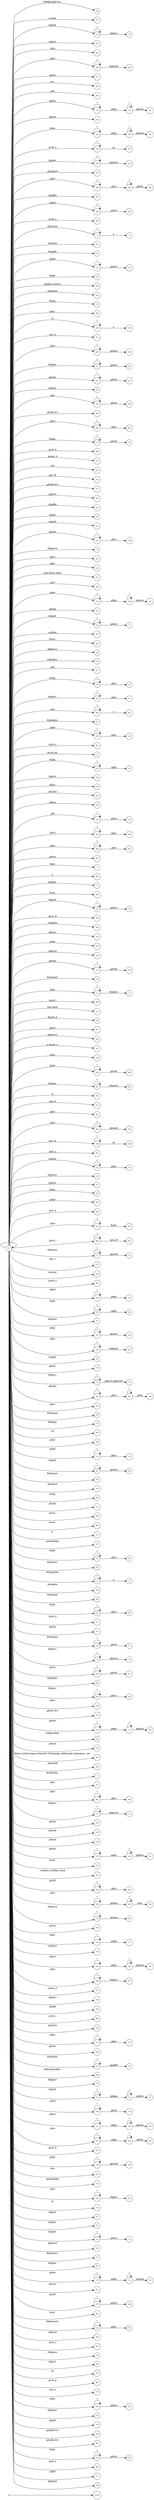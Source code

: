 digraph NFA {
  rankdir=LR;
  node [shape=circle, fontsize=10];
  __start [shape=point, label=""];
  __start -> None;
  36 [label="36"];
  317 [label="317"];
  14 [label="14"];
  15 [label="15"];
  197 [label="197"];
  293 [label="293"];
  228 [label="228"];
  151 [label="151"];
  306 [label="306"];
  265 [label="265"];
  92 [label="92"];
  113 [label="113"];
  222 [label="222"];
  122 [label="122"];
  278 [label="278"];
  123 [label="123"];
  24 [label="24"];
  190 [label="190"];
  163 [label="163"];
  179 [label="179"];
  248 [label="248"];
  203 [label="203"];
  182 [label="182"];
  238 [label="238"];
  264 [label="264"];
  3 [label="3"];
  161 [label="161"];
  82 [label="82"];
  174 [label="174"];
  10 [label="10"];
  200 [label="200"];
  241 [label="241"];
  162 [label="162"];
  27 [label="27"];
  304 [label="304"];
  9 [label="9"];
  106 [label="106"];
  271 [label="271"];
  244 [label="244"];
  61 [label="61"];
  215 [label="215"];
  38 [label="38"];
  90 [label="90"];
  167 [label="167"];
  188 [label="188"];
  199 [label="199"];
  240 [label="240"];
  111 [label="111"];
  32 [label="32"];
  288 [label="288"];
  274 [label="274"];
  292 [label="292"];
  191 [label="191"];
  138 [label="138"];
  239 [label="239"];
  216 [label="216"];
  23 [label="23"];
  276 [label="276"];
  62 [label="62"];
  96 [label="96"];
  157 [label="157"];
  183 [label="183"];
  196 [label="196"];
  142 [label="142"];
  201 [label="201"];
  225 [label="225"];
  44 [label="44"];
  147 [label="147"];
  137 [label="137"];
  76 [label="76"];
  223 [label="223"];
  221 [label="221"];
  78 [label="78"];
  29 [label="29"];
  101 [label="101"];
  266 [label="266"];
  125 [label="125"];
  130 [label="130"];
  145 [label="145"];
  185 [label="185"];
  132 [label="132"];
  13 [label="13"];
  297 [label="297"];
  16 [label="16"];
  300 [label="300"];
  307 [label="307"];
  81 [label="81"];
  83 [label="83"];
  33 [label="33"];
  217 [label="217"];
  30 [label="30"];
  214 [label="214"];
  66 [label="66"];
  260 [label="260"];
  296 [label="296"];
  57 [label="57"];
  209 [label="209"];
  218 [label="218"];
  281 [label="281"];
  2 [label="2"];
  28 [label="28"];
  195 [label="195"];
  85 [label="85"];
  107 [label="107"];
  104 [label="104"];
  148 [label="148"];
  206 [label="206"];
  94 [label="94"];
  134 [label="134"];
  205 [label="205"];
  246 [label="246"];
  252 [label="252"];
  233 [label="233"];
  7 [label="7"];
  299 [label="299"];
  11 [label="11"];
  129 [label="129"];
  308 [label="308"];
  263 [label="263"];
  18 [label="18"];
  118 [label="118"];
  290 [label="290"];
  229 [label="229"];
  109 [label="109"];
  298 [label="298"];
  152 [label="152"];
  227 [label="227"];
  143 [label="143"];
  193 [label="193"];
  80 [label="80"];
  213 [label="213"];
  54 [label="54"];
  8 [label="8"];
  17 [label="17"];
  289 [label="289"];
  311 [label="311"];
  99 [label="99"];
  207 [label="207"];
  19 [label="19"];
  144 [label="144"];
  112 [label="112"];
  115 [label="115"];
  301 [label="301"];
  146 [label="146"];
  208 [label="208"];
  235 [label="235"];
  63 [label="63"];
  291 [label="291"];
  272 [label="272"];
  261 [label="261"];
  135 [label="135"];
  242 [label="242"];
  53 [label="53"];
  108 [label="108"];
  267 [label="267"];
  20 [label="20"];
  211 [label="211"];
  42 [label="42"];
  43 [label="43"];
  88 [label="88"];
  165 [label="165"];
  245 [label="245"];
  258 [label="258"];
  269 [label="269"];
  232 [label="232"];
  286 [label="286"];
  64 [label="64"];
  77 [label="77"];
  273 [label="273"];
  316 [label="316"];
  133 [label="133"];
  302 [label="302"];
  184 [label="184"];
  89 [label="89"];
  45 [label="45"];
  141 [label="141"];
  224 [label="224"];
  34 [label="34"];
  249 [label="249"];
  154 [label="154"];
  74 [label="74"];
  175 [label="175"];
  186 [label="186"];
  255 [label="255"];
  56 [label="56"];
  55 [label="55"];
  294 [label="294"];
  256 [label="256"];
  172 [label="172"];
  25 [label="25"];
  49 [label="49"];
  120 [label="120"];
  164 [label="164"];
  243 [label="243"];
  67 [label="67"];
  117 [label="117"];
  98 [label="98"];
  212 [label="212"];
  285 [label="285"];
  69 [label="69"];
  247 [label="247"];
  0 [label="0"];
  309 [label="309"];
  312 [label="312"];
  313 [label="313"];
  91 [label="91"];
  181 [label="181"];
  40 [label="40"];
  5 [label="5"];
  159 [label="159"];
  46 [label="46"];
  95 [label="95"];
  277 [label="277"];
  153 [label="153"];
  50 [label="50"];
  72 [label="72"];
  210 [label="210"];
  84 [label="84"];
  250 [label="250"];
  21 [label="21"];
  68 [label="68"];
  254 [label="254"];
  155 [label="155"];
  116 [label="116"];
  26 [label="26"];
  35 [label="35"];
  150 [label="150"];
  31 [label="31"];
  127 [label="127"];
  100 [label="100"];
  160 [label="160"];
  177 [label="177"];
  71 [label="71"];
  1 [label="1"];
  251 [label="251"];
  262 [label="262"];
  279 [label="279"];
  70 [label="70"];
  220 [label="220"];
  219 [label="219"];
  149 [label="149"];
  156 [label="156"];
  6 [label="6"];
  187 [label="187"];
  119 [label="119"];
  173 [label="173"];
  310 [label="310"];
  102 [label="102"];
  259 [label="259"];
  234 [label="234"];
  79 [label="79"];
  303 [label="303"];
  176 [label="176"];
  51 [label="51"];
  103 [label="103"];
  128 [label="128"];
  226 [label="226"];
  270 [label="270"];
  189 [label="189"];
  198 [label="198"];
  280 [label="280"];
  158 [label="158"];
  178 [label="178"];
  166 [label="166"];
  47 [label="47"];
  58 [label="58"];
  37 [label="37"];
  73 [label="73"];
  140 [label="140"];
  22 [label="22"];
  169 [label="169"];
  131 [label="131"];
  237 [label="237"];
  284 [label="284"];
  139 [label="139"];
  295 [label="295"];
  314 [label="314"];
  230 [label="230"];
  168 [label="168"];
  315 [label="315"];
  87 [label="87"];
  41 [label="41"];
  12 [label="12"];
  192 [label="192"];
  231 [label="231"];
  97 [label="97"];
  236 [label="236"];
  60 [label="60"];
  110 [label="110"];
  124 [label="124"];
  253 [label="253"];
  257 [label="257"];
  305 [label="305"];
  52 [label="52"];
  75 [label="75"];
  194 [label="194"];
  121 [label="121"];
  282 [label="282"];
  65 [label="65"];
  86 [label="86"];
  105 [label="105"];
  283 [label="283"];
  48 [label="48"];
  275 [label="275"];
  180 [label="180"];
  126 [label="126"];
  59 [label="59"];
  114 [label="114"];
  136 [label="136"];
  204 [label="204"];
  202 [label="202"];
  93 [label="93"];
  268 [label="268"];
  287 [label="287"];
  171 [label="171"];
  4 [label="4"];
  170 [label="170"];
  39 [label="39"];
  { node [shape=doublecircle]; 1 2 4 6 7 9 10 11 13 15 17 19 21 24 26 27 29 31 33 34 35 36 37 38 39 40 41 42 43 44 45 46 48 49 51 53 54 55 56 57 58 59 60 62 64 65 67 69 71 73 75 76 78 80 81 82 83 84 85 86 87 88 90 92 94 96 97 98 99 100 101 102 103 104 105 107 109 112 115 118 121 124 127 130 133 135 136 138 140 142 143 144 145 146 147 148 149 150 151 152 153 154 155 156 157 158 159 160 161 162 163 164 165 166 168 170 171 173 175 177 179 181 183 185 188 189 191 192 193 194 195 196 197 198 199 200 201 202 203 204 206 207 209 211 212 214 216 217 219 220 221 222 223 225 227 229 231 233 236 239 241 243 245 247 250 251 252 253 254 255 256 258 260 261 263 264 265 266 267 268 269 270 271 272 273 274 275 276 277 279 280 281 282 283 284 285 287 288 289 290 291 292 293 294 295 297 298 299 300 301 302 303 304 305 306 307 308 309 310 311 312 313 314 315 316 317 }
  0 -> 0 [label="*"];
  0 -> 1 [label="#GBMPAL"];
  0 -> 2 [label="#SIvCob"];
  0 -> 3 [label="#SIvCob"];
  3 -> 3 [label="*"];
  3 -> 4 [label="a"];
  0 -> 5 [label="#WqQANb"];
  5 -> 5 [label="*"];
  5 -> 6 [label="a"];
  0 -> 7 [label="#gb"];
  0 -> 8 [label="#gb"];
  8 -> 8 [label="*"];
  8 -> 9 [label="#gbprc"];
  0 -> 10 [label="#gbb"];
  0 -> 11 [label="#gbbw"];
  0 -> 12 [label="#gbd4"];
  12 -> 12 [label="*"];
  12 -> 13 [label=".gbmc"];
  0 -> 14 [label="#gbd4"];
  14 -> 14 [label="*"];
  14 -> 15 [label=".gbmcc"];
  0 -> 16 [label="#gbd4"];
  16 -> 16 [label="*"];
  16 -> 17 [label=".gbmh"];
  0 -> 18 [label="#gbd4"];
  18 -> 18 [label="*"];
  18 -> 19 [label=".gbmtc"];
  0 -> 20 [label="#gbd4"];
  20 -> 20 [label="*"];
  20 -> 21 [label=".gbpc"];
  0 -> 22 [label="#gbd4"];
  22 -> 22 [label="*"];
  22 -> 23 [label=".gbpgs"];
  23 -> 23 [label="*"];
  23 -> 24 [label=".gbmtc"];
  0 -> 25 [label="#gbd4"];
  25 -> 25 [label="*"];
  25 -> 26 [label=".gbsbic"];
  0 -> 27 [label="#gbg"];
  0 -> 28 [label="#gbg"];
  28 -> 28 [label="*"];
  28 -> 29 [label=".gbgt"];
  0 -> 30 [label="#gbg"];
  30 -> 30 [label="*"];
  30 -> 31 [label=".gbm"];
  0 -> 32 [label="#gbg"];
  32 -> 32 [label="*"];
  32 -> 33 [label=".gbtcb"];
  0 -> 34 [label="#gbg5"];
  0 -> 35 [label="#gbg6.gbgt"];
  0 -> 36 [label="#gbg6.gbgt-hvr"];
  0 -> 37 [label="#gbgs5"];
  0 -> 38 [label="#gbi4i"];
  0 -> 39 [label="#gbi4id"];
  0 -> 40 [label="#gbi4m1"];
  0 -> 41 [label="#gbi4s"];
  0 -> 42 [label="#gbi4s1"];
  0 -> 43 [label="#gbi4t"];
  0 -> 44 [label="#gbi5"];
  0 -> 45 [label="#gbmm"];
  0 -> 46 [label="#gbmpal"];
  0 -> 47 [label="#gbmpal"];
  47 -> 47 [label="*"];
  47 -> 48 [label=".gbqfbb"];
  0 -> 49 [label="#gbmpas"];
  0 -> 50 [label="#gbmpas"];
  50 -> 50 [label="*"];
  50 -> 51 [label=".gbmt"];
  0 -> 52 [label="#gbmpasb"];
  52 -> 52 [label="*"];
  52 -> 53 [label=".gbps"];
  0 -> 54 [label="#gbmpdv"];
  0 -> 55 [label="#gbmpi"];
  0 -> 56 [label="#gbmpid"];
  0 -> 57 [label="#gbmpiw"];
  0 -> 58 [label="#gbmplp.gbps"];
  0 -> 59 [label="#gbmps"];
  0 -> 60 [label="#gbpm"];
  0 -> 61 [label="#gbpm"];
  61 -> 61 [label="*"];
  61 -> 62 [label=".gbml1"];
  0 -> 63 [label="#gbpm"];
  63 -> 63 [label="*"];
  63 -> 64 [label=".gbpmtc"];
  0 -> 65 [label="#gbpms"];
  0 -> 66 [label="#gbprc"];
  66 -> 66 [label="*"];
  66 -> 67 [label=".gbm"];
  0 -> 68 [label="#gbprc"];
  68 -> 68 [label="*"];
  68 -> 69 [label=".gbmc"];
  0 -> 70 [label="#gbprc"];
  70 -> 70 [label="*"];
  70 -> 71 [label=".gbprcbc"];
  0 -> 72 [label="#gbprc"];
  72 -> 72 [label="*"];
  72 -> 73 [label=".gbprcx"];
  0 -> 74 [label="#gbprc"];
  74 -> 74 [label="*"];
  74 -> 75 [label=".gbprcx.gbgt-hvr"];
  0 -> 76 [label="#gbprca"];
  0 -> 77 [label="#gbprca"];
  77 -> 77 [label="*"];
  77 -> 78 [label=".gbmab"];
  0 -> 79 [label="#gbprca"];
  79 -> 79 [label="*"];
  79 -> 80 [label=".gbmac"];
  0 -> 81 [label="#gbprcs"];
  0 -> 82 [label="#gbqfb"];
  0 -> 83 [label="#gbqfbw"];
  0 -> 84 [label="#gbqfqw"];
  0 -> 85 [label="#gbs"];
  0 -> 86 [label="#gbx3"];
  0 -> 87 [label="#gbx4"];
  0 -> 88 [label="#gbz"];
  0 -> 89 [label="#gbz"];
  89 -> 89 [label="*"];
  89 -> 90 [label=".gbgt"];
  0 -> 91 [label="#gbz"];
  91 -> 91 [label="*"];
  91 -> 92 [label=".gbm"];
  0 -> 93 [label="#gbz"];
  93 -> 93 [label="*"];
  93 -> 94 [label=".gbtcb"];
  0 -> 95 [label="#gbz"];
  95 -> 95 [label="*"];
  95 -> 96 [label=".gbzt"];
  0 -> 97 [label="#gbztms1"];
  0 -> 98 [label="#gog"];
  0 -> 99 [label="#gssb_b"];
  0 -> 100 [label="#gws-output-pages-elements-homepage_additional_languages__als"];
  0 -> 101 [label="-moz-focus-inner"];
  0 -> 102 [label="-webkit-scrollbar-track"];
  0 -> 103 [label=".GBMCC"];
  0 -> 104 [label=".H6sW5"];
  0 -> 105 [label=".ds"];
  0 -> 106 [label=".fl"];
  106 -> 106 [label="*"];
  106 -> 107 [label="a"];
  0 -> 108 [label=".gac_m"];
  108 -> 108 [label="*"];
  108 -> 109 [label="td"];
  0 -> 110 [label=".gbem"];
  110 -> 110 [label="*"];
  110 -> 111 [label=".gbgs"];
  111 -> 111 [label="*"];
  111 -> 112 [label=".gbmab"];
  0 -> 113 [label=".gbem"];
  113 -> 113 [label="*"];
  113 -> 114 [label=".gbgs"];
  114 -> 114 [label="*"];
  114 -> 115 [label=".gbmac"];
  0 -> 116 [label=".gbemi"];
  116 -> 116 [label="*"];
  116 -> 117 [label=".gbgs"];
  117 -> 117 [label="*"];
  117 -> 118 [label=".gbmab"];
  0 -> 119 [label=".gbemi"];
  119 -> 119 [label="*"];
  119 -> 120 [label=".gbgs"];
  120 -> 120 [label="*"];
  120 -> 121 [label=".gbmac"];
  0 -> 122 [label=".gbes"];
  122 -> 122 [label="*"];
  122 -> 123 [label=".gbgs"];
  123 -> 123 [label="*"];
  123 -> 124 [label=".gbmab"];
  0 -> 125 [label=".gbes"];
  125 -> 125 [label="*"];
  125 -> 126 [label=".gbgs"];
  126 -> 126 [label="*"];
  126 -> 127 [label=".gbmac"];
  0 -> 128 [label=".gbesi"];
  128 -> 128 [label="*"];
  128 -> 129 [label=".gbgs"];
  129 -> 129 [label="*"];
  129 -> 130 [label=".gbmab"];
  0 -> 131 [label=".gbesi"];
  131 -> 131 [label="*"];
  131 -> 132 [label=".gbgs"];
  132 -> 132 [label="*"];
  132 -> 133 [label=".gbmac"];
  0 -> 134 [label=".gbf"];
  134 -> 134 [label="*"];
  134 -> 135 [label=".gbmt"];
  0 -> 136 [label=".gbg4a"];
  0 -> 137 [label=".gbg4a"];
  137 -> 137 [label="*"];
  137 -> 138 [label=".gbts"];
  0 -> 139 [label=".gbgs"];
  139 -> 139 [label="*"];
  139 -> 140 [label=".gbmab"];
  0 -> 141 [label=".gbgs"];
  141 -> 141 [label="*"];
  141 -> 142 [label=".gbmac"];
  0 -> 143 [label=".gbgt"];
  0 -> 144 [label=".gbgt-hvr"];
  0 -> 145 [label=".gbi4p"];
  0 -> 146 [label=".gbm"];
  0 -> 147 [label=".gbm0l"];
  0 -> 148 [label=".gbma"];
  0 -> 149 [label=".gbmab"];
  0 -> 150 [label=".gbmac"];
  0 -> 151 [label=".gbmc"];
  0 -> 152 [label=".gbmcc"];
  0 -> 153 [label=".gbmh"];
  0 -> 154 [label=".gbml1"];
  0 -> 155 [label=".gbml1-hvr"];
  0 -> 156 [label=".gbmlb"];
  0 -> 157 [label=".gbmlb-hvr"];
  0 -> 158 [label=".gbmlbw"];
  0 -> 159 [label=".gbmpala"];
  0 -> 160 [label=".gbmpalb"];
  0 -> 161 [label=".gbmpia"];
  0 -> 162 [label=".gbmpiaa"];
  0 -> 163 [label=".gbmpiaw"];
  0 -> 164 [label=".gbmpnw"];
  0 -> 165 [label=".gbmt"];
  0 -> 166 [label=".gbmtc"];
  0 -> 167 [label=".gbn"];
  167 -> 167 [label="*"];
  167 -> 168 [label=".gbmt"];
  0 -> 169 [label=".gbnd"];
  169 -> 169 [label="*"];
  169 -> 170 [label=".gbmt"];
  0 -> 171 [label=".gbp0"];
  0 -> 172 [label=".gbp0"];
  172 -> 172 [label="*"];
  172 -> 173 [label=".gbps"];
  0 -> 174 [label=".gbp0"];
  174 -> 174 [label="*"];
  174 -> 175 [label=".gbps2"];
  0 -> 176 [label=".gbpc"];
  176 -> 176 [label="*"];
  176 -> 177 [label=".gbpd"];
  0 -> 178 [label=".gbpc"];
  178 -> 178 [label="*"];
  178 -> 179 [label=".gbps"];
  0 -> 180 [label=".gbpc"];
  180 -> 180 [label="*"];
  180 -> 181 [label=".gbps2"];
  0 -> 182 [label=".gbpd"];
  182 -> 182 [label="*"];
  182 -> 183 [label=".gbmt"];
  0 -> 184 [label=".gbpd"];
  184 -> 184 [label="*"];
  184 -> 185 [label=".gbps"];
  0 -> 186 [label=".gbpdjs"];
  186 -> 186 [label="*"];
  186 -> 187 [label=".gbto"];
  187 -> 187 [label="*"];
  187 -> 188 [label=".gbm"];
  0 -> 189 [label=".gbpmc"];
  0 -> 190 [label=".gbpmc"];
  190 -> 190 [label="*"];
  190 -> 191 [label=".gbpmtc"];
  0 -> 192 [label=".gbpms2"];
  0 -> 193 [label=".gbprcb"];
  0 -> 194 [label=".gbprcd"];
  0 -> 195 [label=".gbprci"];
  0 -> 196 [label=".gbprct"];
  0 -> 197 [label=".gbps2"];
  0 -> 198 [label=".gbqfb"];
  0 -> 199 [label=".gbqfb-hvr"];
  0 -> 200 [label=".gbqfb-no-focus"];
  0 -> 201 [label=".gbqfba"];
  0 -> 202 [label=".gbqfba-hvr"];
  0 -> 203 [label=".gbqfbb"];
  0 -> 204 [label=".gbqfbb-hvr"];
  0 -> 205 [label=".gbrtl"];
  205 -> 205 [label="*"];
  205 -> 206 [label=".gbm"];
  0 -> 207 [label=".gbsb"];
  0 -> 208 [label=".gbsb"];
  208 -> 208 [label="*"];
  208 -> 209 [label=".gbsbb"];
  0 -> 210 [label=".gbsb"];
  210 -> 210 [label="*"];
  210 -> 211 [label=".gbsbt"];
  0 -> 212 [label=".gbsbic"];
  0 -> 213 [label=".gbsbis"];
  213 -> 213 [label="*"];
  213 -> 214 [label=".gbsbb"];
  0 -> 215 [label=".gbsbis"];
  215 -> 215 [label="*"];
  215 -> 216 [label=".gbsbt"];
  0 -> 217 [label=".gbt"];
  0 -> 218 [label=".gbtb"];
  218 -> 218 [label="*"];
  218 -> 219 [label=".gbts"];
  0 -> 220 [label=".gbtb2"];
  0 -> 221 [label=".gbtc"];
  0 -> 222 [label=".gbtcb"];
  0 -> 223 [label=".gbto"];
  0 -> 224 [label=".gbto"];
  224 -> 224 [label="*"];
  224 -> 225 [label="#gbgs5"];
  0 -> 226 [label=".gbto"];
  226 -> 226 [label="*"];
  226 -> 227 [label="#gbi4i"];
  0 -> 228 [label=".gbto"];
  228 -> 228 [label="*"];
  228 -> 229 [label="#gbi4id"];
  0 -> 230 [label=".gbto"];
  230 -> 230 [label="*"];
  230 -> 231 [label="#gbi5"];
  0 -> 232 [label=".gbto"];
  232 -> 232 [label="*"];
  232 -> 233 [label="#gbs"];
  0 -> 234 [label=".gbto"];
  234 -> 234 [label="*"];
  234 -> 235 [label=".gbg4a"];
  235 -> 235 [label="*"];
  235 -> 236 [label=".gbts"];
  0 -> 237 [label=".gbto"];
  237 -> 237 [label="*"];
  237 -> 238 [label=".gbgt"];
  238 -> 238 [label="*"];
  238 -> 239 [label=".gbtb2"];
  0 -> 240 [label=".gbto"];
  240 -> 240 [label="*"];
  240 -> 241 [label=".gbm"];
  0 -> 242 [label=".gbto"];
  242 -> 242 [label="*"];
  242 -> 243 [label=".gbmab"];
  0 -> 244 [label=".gbto"];
  244 -> 244 [label="*"];
  244 -> 245 [label=".gbmac"];
  0 -> 246 [label=".gbto"];
  246 -> 246 [label="*"];
  246 -> 247 [label=".gbts"];
  0 -> 248 [label=".gbto"];
  248 -> 248 [label="*"];
  248 -> 249 [label=".gbzt"];
  249 -> 249 [label="*"];
  249 -> 250 [label=".gbtb2"];
  0 -> 251 [label=".gbts"];
  0 -> 252 [label=".gbtsa"];
  0 -> 253 [label=".gbxms"];
  0 -> 254 [label=".gbxo"];
  0 -> 255 [label=".gbxv"];
  0 -> 256 [label=".gbxx"];
  0 -> 257 [label=".gbz0l"];
  257 -> 257 [label="*"];
  257 -> 258 [label=".gbtb2"];
  0 -> 259 [label=".gbz0l"];
  259 -> 259 [label="*"];
  259 -> 260 [label=".gbts"];
  0 -> 261 [label=".gbzt"];
  0 -> 262 [label=".gbzt"];
  262 -> 262 [label="*"];
  262 -> 263 [label=".gbts"];
  0 -> 264 [label=".gsdd_a"];
  0 -> 265 [label=".gsfi"];
  0 -> 266 [label=".gsfs"];
  0 -> 267 [label=".gsib_a"];
  0 -> 268 [label=".gsib_b"];
  0 -> 269 [label=".gsls_a"];
  0 -> 270 [label=".gsmq_a"];
  0 -> 271 [label=".gsn_a"];
  0 -> 272 [label=".gsn_b"];
  0 -> 273 [label=".gsn_c"];
  0 -> 274 [label=".gspqs_b"];
  0 -> 275 [label=".gsq_a"];
  0 -> 276 [label=".gss_ifl"];
  0 -> 277 [label=".gssb_a"];
  0 -> 278 [label=".gssb_a"];
  278 -> 278 [label="*"];
  278 -> 279 [label="td"];
  0 -> 280 [label=".gssb_c"];
  0 -> 281 [label=".gssb_e"];
  0 -> 282 [label=".gssb_f"];
  0 -> 283 [label=".gssb_g"];
  0 -> 284 [label=".gssb_h"];
  0 -> 285 [label=".gssb_i"];
  0 -> 286 [label=".gssb_i"];
  286 -> 286 [label="*"];
  286 -> 287 [label=".gss_ifl"];
  0 -> 288 [label=".gssb_k"];
  0 -> 289 [label=".gssb_l"];
  0 -> 290 [label=".gssb_m"];
  0 -> 291 [label=".h"];
  0 -> 292 [label=".lsb"];
  0 -> 293 [label=".lsbb"];
  0 -> 294 [label=".lst"];
  0 -> 295 [label=".sblc"];
  0 -> 296 [label=".sblc"];
  296 -> 296 [label="*"];
  296 -> 297 [label="a"];
  0 -> 298 [label=".z4hgWe"];
  0 -> 299 [label="a"];
  0 -> 300 [label="a.gbiba"];
  0 -> 301 [label="a.gspqs_a"];
  0 -> 302 [label="a.gssb_j"];
  0 -> 303 [label="active"];
  0 -> 304 [label="after"];
  0 -> 305 [label="body"];
  0 -> 306 [label="em"];
  0 -> 307 [label="focus"];
  0 -> 308 [label="form"];
  0 -> 309 [label="hover"];
  0 -> 310 [label="input"];
  0 -> 311 [label="last-child"];
  0 -> 312 [label="p"];
  0 -> 313 [label="span#gbg4"];
  0 -> 314 [label="span#gbg6"];
  0 -> 315 [label="td"];
  0 -> 316 [label="vertical"];
  0 -> 317 [label="visited"];
}
